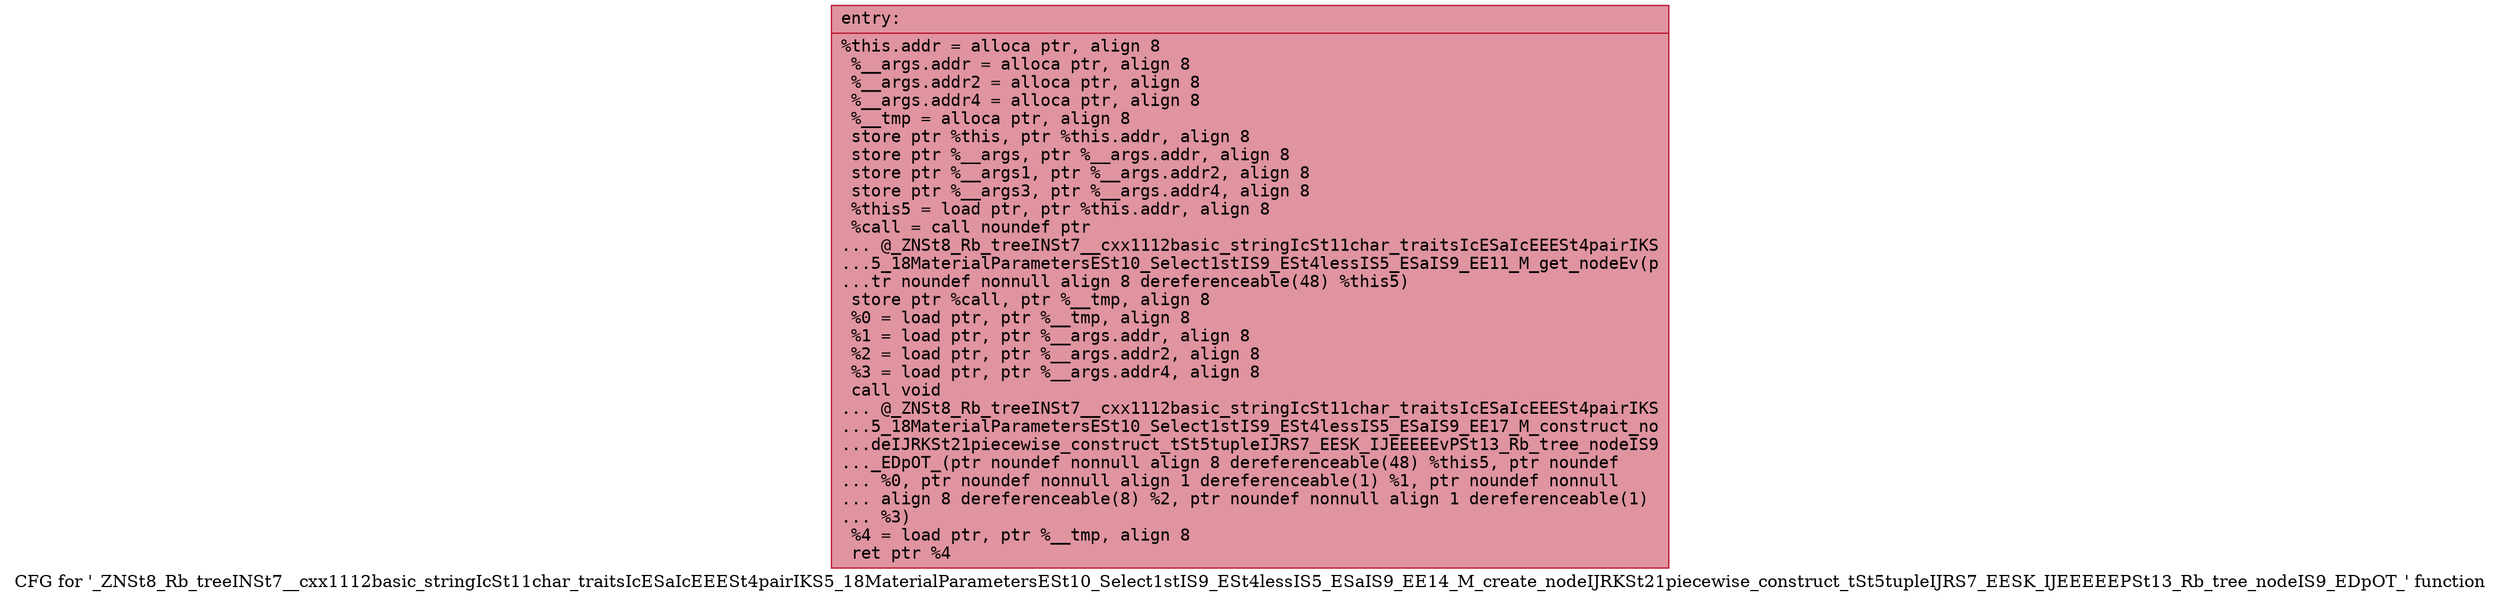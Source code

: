 digraph "CFG for '_ZNSt8_Rb_treeINSt7__cxx1112basic_stringIcSt11char_traitsIcESaIcEEESt4pairIKS5_18MaterialParametersESt10_Select1stIS9_ESt4lessIS5_ESaIS9_EE14_M_create_nodeIJRKSt21piecewise_construct_tSt5tupleIJRS7_EESK_IJEEEEEPSt13_Rb_tree_nodeIS9_EDpOT_' function" {
	label="CFG for '_ZNSt8_Rb_treeINSt7__cxx1112basic_stringIcSt11char_traitsIcESaIcEEESt4pairIKS5_18MaterialParametersESt10_Select1stIS9_ESt4lessIS5_ESaIS9_EE14_M_create_nodeIJRKSt21piecewise_construct_tSt5tupleIJRS7_EESK_IJEEEEEPSt13_Rb_tree_nodeIS9_EDpOT_' function";

	Node0x562c4e5e6de0 [shape=record,color="#b70d28ff", style=filled, fillcolor="#b70d2870" fontname="Courier",label="{entry:\l|  %this.addr = alloca ptr, align 8\l  %__args.addr = alloca ptr, align 8\l  %__args.addr2 = alloca ptr, align 8\l  %__args.addr4 = alloca ptr, align 8\l  %__tmp = alloca ptr, align 8\l  store ptr %this, ptr %this.addr, align 8\l  store ptr %__args, ptr %__args.addr, align 8\l  store ptr %__args1, ptr %__args.addr2, align 8\l  store ptr %__args3, ptr %__args.addr4, align 8\l  %this5 = load ptr, ptr %this.addr, align 8\l  %call = call noundef ptr\l... @_ZNSt8_Rb_treeINSt7__cxx1112basic_stringIcSt11char_traitsIcESaIcEEESt4pairIKS\l...5_18MaterialParametersESt10_Select1stIS9_ESt4lessIS5_ESaIS9_EE11_M_get_nodeEv(p\l...tr noundef nonnull align 8 dereferenceable(48) %this5)\l  store ptr %call, ptr %__tmp, align 8\l  %0 = load ptr, ptr %__tmp, align 8\l  %1 = load ptr, ptr %__args.addr, align 8\l  %2 = load ptr, ptr %__args.addr2, align 8\l  %3 = load ptr, ptr %__args.addr4, align 8\l  call void\l... @_ZNSt8_Rb_treeINSt7__cxx1112basic_stringIcSt11char_traitsIcESaIcEEESt4pairIKS\l...5_18MaterialParametersESt10_Select1stIS9_ESt4lessIS5_ESaIS9_EE17_M_construct_no\l...deIJRKSt21piecewise_construct_tSt5tupleIJRS7_EESK_IJEEEEEvPSt13_Rb_tree_nodeIS9\l..._EDpOT_(ptr noundef nonnull align 8 dereferenceable(48) %this5, ptr noundef\l... %0, ptr noundef nonnull align 1 dereferenceable(1) %1, ptr noundef nonnull\l... align 8 dereferenceable(8) %2, ptr noundef nonnull align 1 dereferenceable(1)\l... %3)\l  %4 = load ptr, ptr %__tmp, align 8\l  ret ptr %4\l}"];
}
